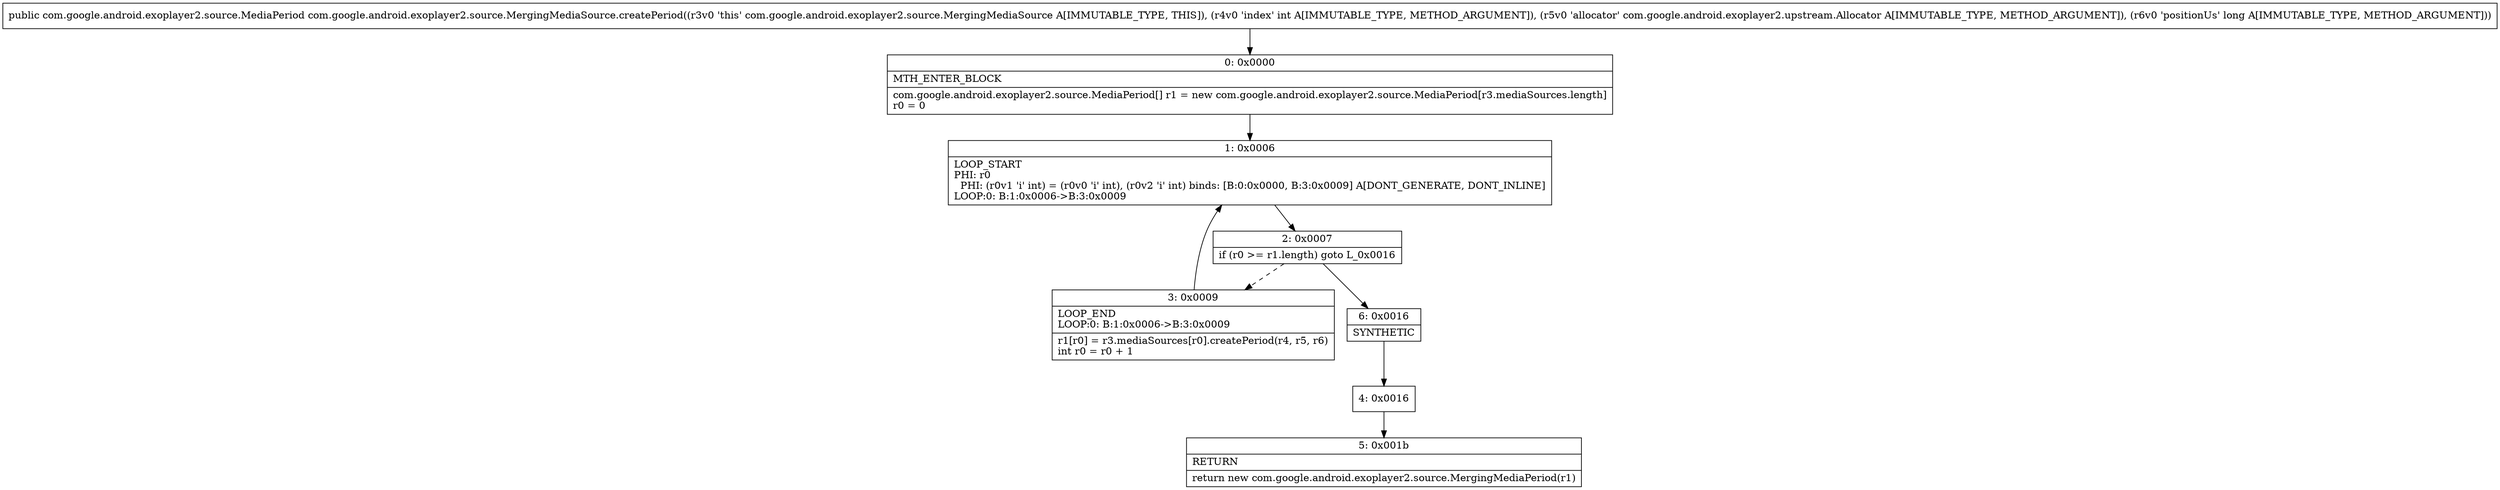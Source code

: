 digraph "CFG forcom.google.android.exoplayer2.source.MergingMediaSource.createPeriod(ILcom\/google\/android\/exoplayer2\/upstream\/Allocator;J)Lcom\/google\/android\/exoplayer2\/source\/MediaPeriod;" {
Node_0 [shape=record,label="{0\:\ 0x0000|MTH_ENTER_BLOCK\l|com.google.android.exoplayer2.source.MediaPeriod[] r1 = new com.google.android.exoplayer2.source.MediaPeriod[r3.mediaSources.length]\lr0 = 0\l}"];
Node_1 [shape=record,label="{1\:\ 0x0006|LOOP_START\lPHI: r0 \l  PHI: (r0v1 'i' int) = (r0v0 'i' int), (r0v2 'i' int) binds: [B:0:0x0000, B:3:0x0009] A[DONT_GENERATE, DONT_INLINE]\lLOOP:0: B:1:0x0006\-\>B:3:0x0009\l}"];
Node_2 [shape=record,label="{2\:\ 0x0007|if (r0 \>= r1.length) goto L_0x0016\l}"];
Node_3 [shape=record,label="{3\:\ 0x0009|LOOP_END\lLOOP:0: B:1:0x0006\-\>B:3:0x0009\l|r1[r0] = r3.mediaSources[r0].createPeriod(r4, r5, r6)\lint r0 = r0 + 1\l}"];
Node_4 [shape=record,label="{4\:\ 0x0016}"];
Node_5 [shape=record,label="{5\:\ 0x001b|RETURN\l|return new com.google.android.exoplayer2.source.MergingMediaPeriod(r1)\l}"];
Node_6 [shape=record,label="{6\:\ 0x0016|SYNTHETIC\l}"];
MethodNode[shape=record,label="{public com.google.android.exoplayer2.source.MediaPeriod com.google.android.exoplayer2.source.MergingMediaSource.createPeriod((r3v0 'this' com.google.android.exoplayer2.source.MergingMediaSource A[IMMUTABLE_TYPE, THIS]), (r4v0 'index' int A[IMMUTABLE_TYPE, METHOD_ARGUMENT]), (r5v0 'allocator' com.google.android.exoplayer2.upstream.Allocator A[IMMUTABLE_TYPE, METHOD_ARGUMENT]), (r6v0 'positionUs' long A[IMMUTABLE_TYPE, METHOD_ARGUMENT])) }"];
MethodNode -> Node_0;
Node_0 -> Node_1;
Node_1 -> Node_2;
Node_2 -> Node_3[style=dashed];
Node_2 -> Node_6;
Node_3 -> Node_1;
Node_4 -> Node_5;
Node_6 -> Node_4;
}

